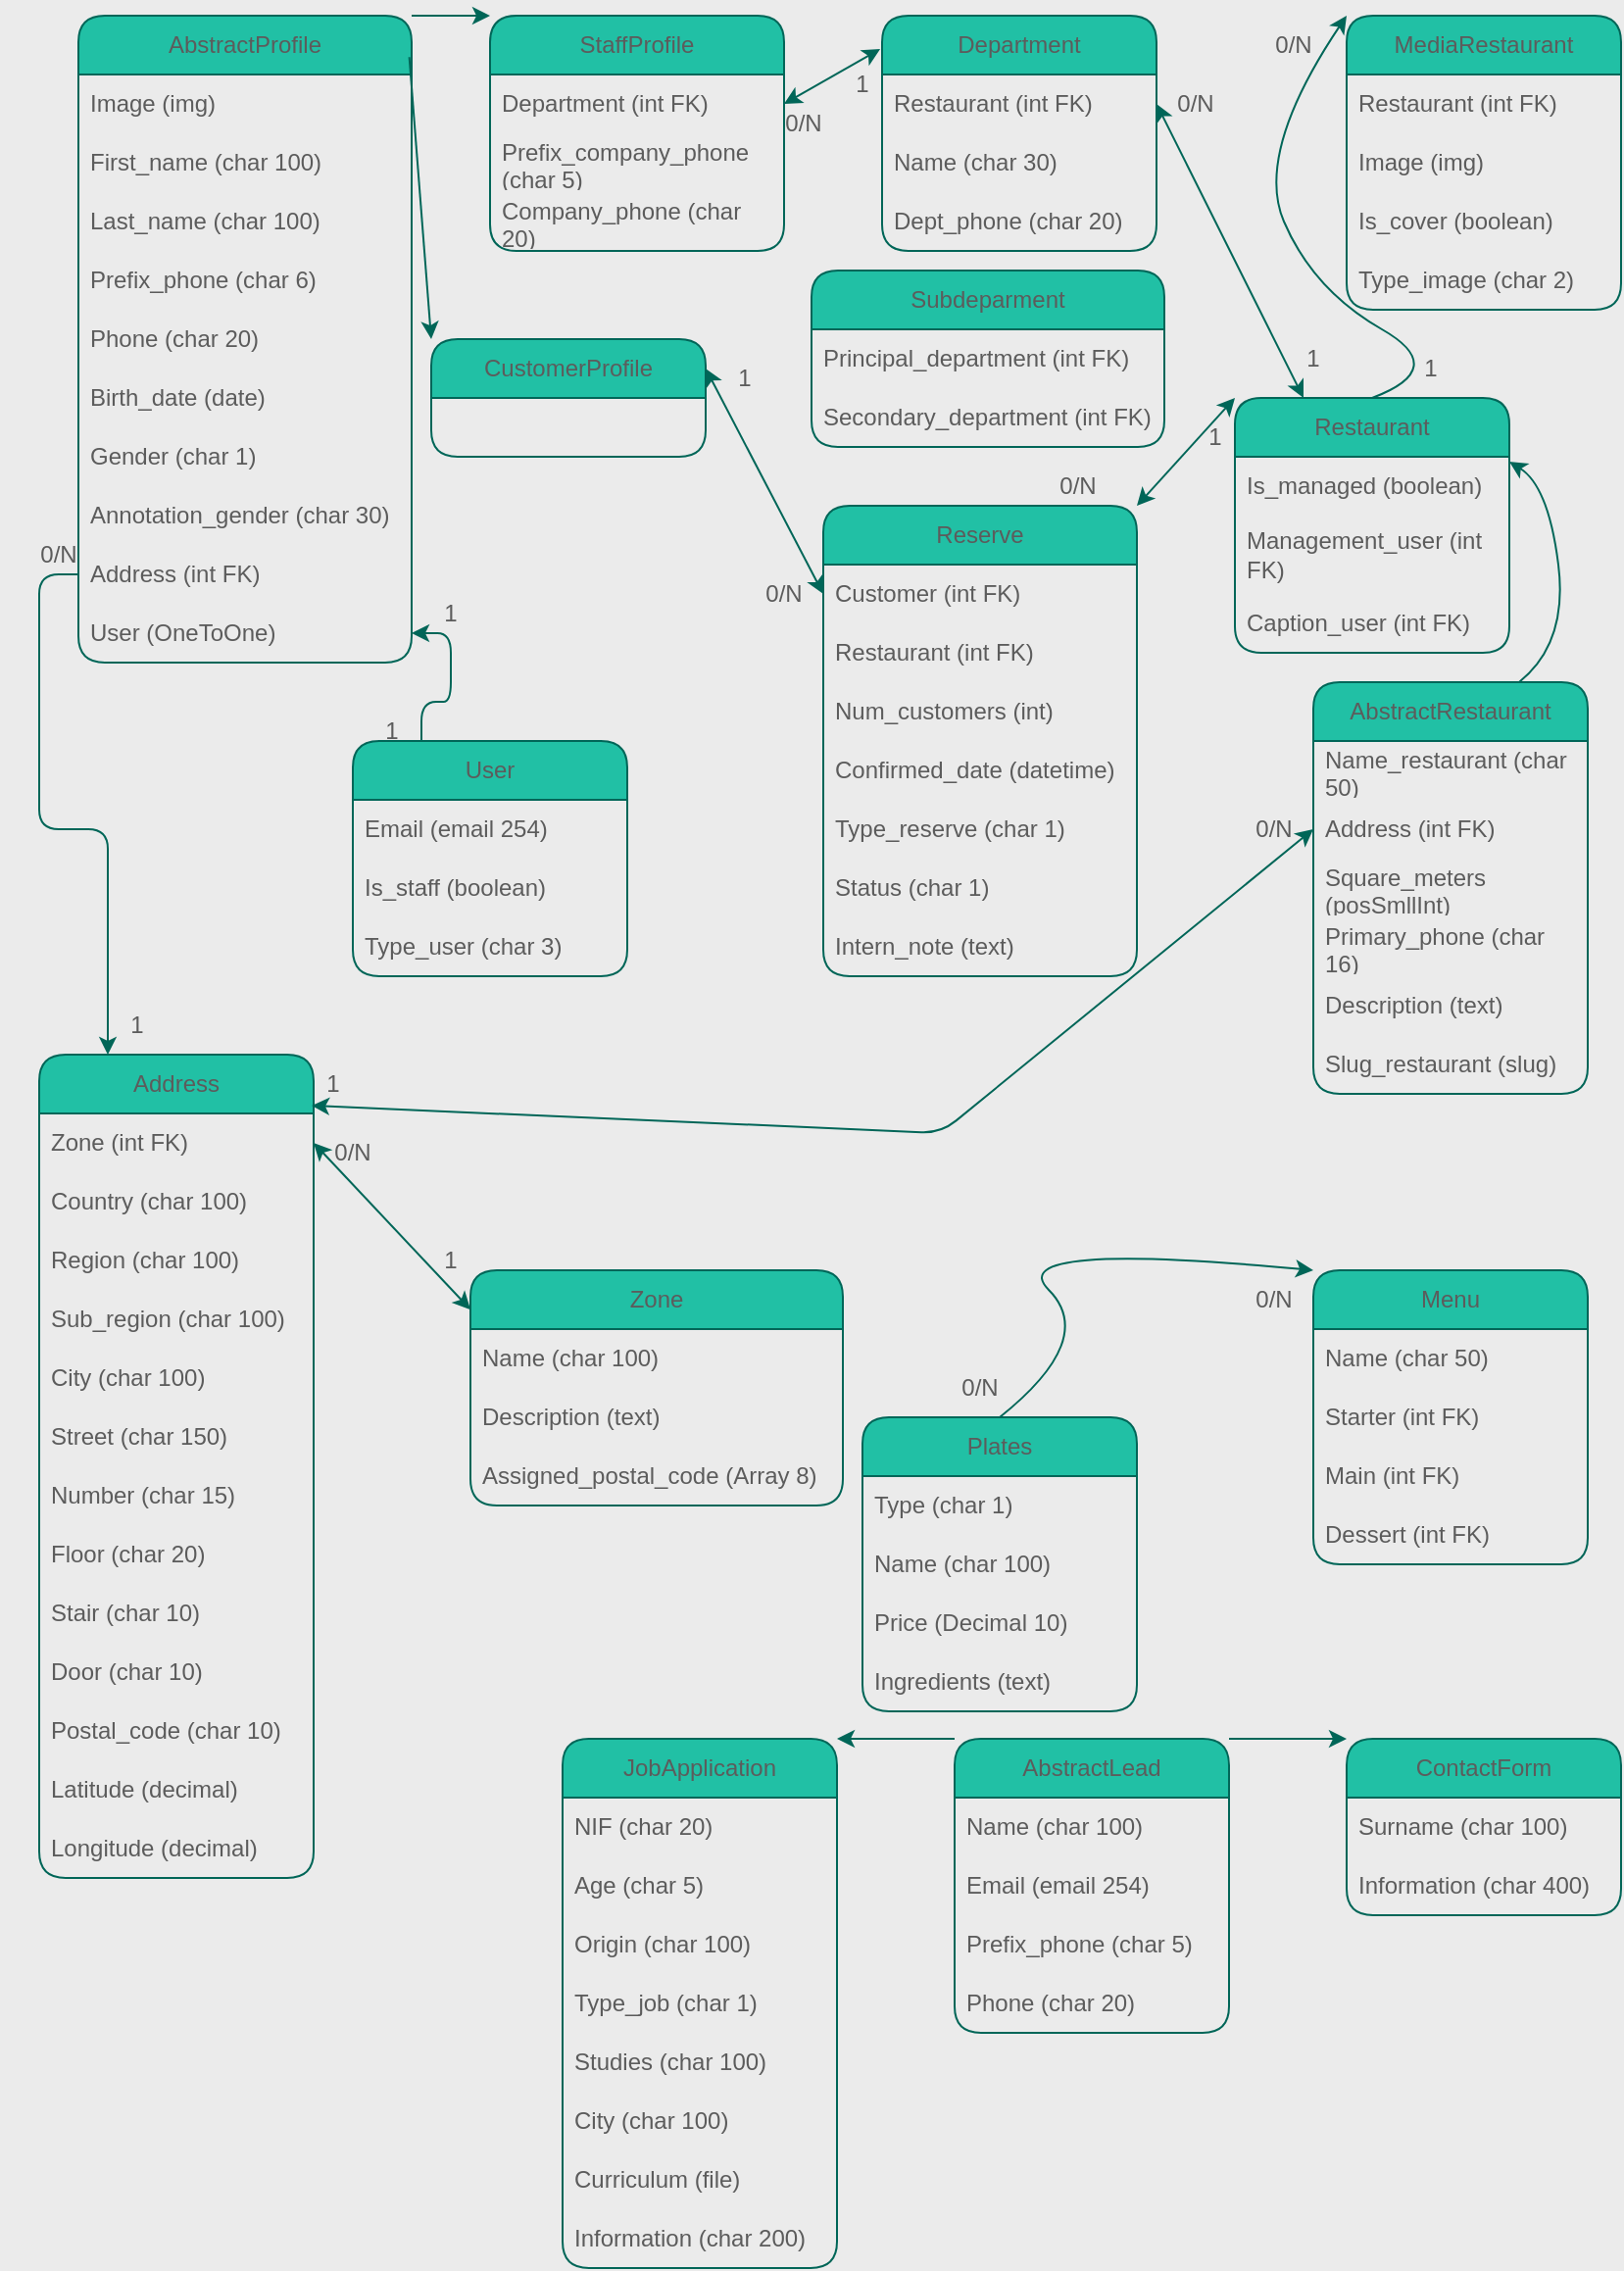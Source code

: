 <mxfile version="21.1.1" type="device">
  <diagram id="C5RBs43oDa-KdzZeNtuy" name="Page-1">
    <mxGraphModel dx="1434" dy="792" grid="1" gridSize="10" guides="1" tooltips="1" connect="1" arrows="1" fold="1" page="1" pageScale="1" pageWidth="827" pageHeight="1169" background="#ebebeb" math="0" shadow="0">
      <root>
        <mxCell id="WIyWlLk6GJQsqaUBKTNV-0" />
        <mxCell id="WIyWlLk6GJQsqaUBKTNV-1" parent="WIyWlLk6GJQsqaUBKTNV-0" />
        <mxCell id="yz6hyvaZa-Xoh-KUm_AY-7" value="AbstractProfile" style="swimlane;fontStyle=0;childLayout=stackLayout;horizontal=1;startSize=30;horizontalStack=0;resizeParent=1;resizeParentMax=0;resizeLast=0;collapsible=1;marginBottom=0;whiteSpace=wrap;html=1;fillColor=#21C0A5;strokeColor=#006658;labelBackgroundColor=none;fontColor=#5C5C5C;rounded=1;" parent="WIyWlLk6GJQsqaUBKTNV-1" vertex="1">
          <mxGeometry x="40" y="20" width="170" height="330" as="geometry" />
        </mxCell>
        <mxCell id="yz6hyvaZa-Xoh-KUm_AY-9" value="Image (img)" style="text;strokeColor=none;fillColor=none;align=left;verticalAlign=middle;spacingLeft=4;spacingRight=4;overflow=hidden;points=[[0,0.5],[1,0.5]];portConstraint=eastwest;rotatable=0;whiteSpace=wrap;html=1;labelBackgroundColor=none;fontColor=#5C5C5C;rounded=1;" parent="yz6hyvaZa-Xoh-KUm_AY-7" vertex="1">
          <mxGeometry y="30" width="170" height="30" as="geometry" />
        </mxCell>
        <mxCell id="yz6hyvaZa-Xoh-KUm_AY-10" value="First_name (char 100)" style="text;strokeColor=none;fillColor=none;align=left;verticalAlign=middle;spacingLeft=4;spacingRight=4;overflow=hidden;points=[[0,0.5],[1,0.5]];portConstraint=eastwest;rotatable=0;whiteSpace=wrap;html=1;labelBackgroundColor=none;fontColor=#5C5C5C;rounded=1;" parent="yz6hyvaZa-Xoh-KUm_AY-7" vertex="1">
          <mxGeometry y="60" width="170" height="30" as="geometry" />
        </mxCell>
        <mxCell id="yz6hyvaZa-Xoh-KUm_AY-11" value="Last_name (char 100)" style="text;strokeColor=none;fillColor=none;align=left;verticalAlign=middle;spacingLeft=4;spacingRight=4;overflow=hidden;points=[[0,0.5],[1,0.5]];portConstraint=eastwest;rotatable=0;whiteSpace=wrap;html=1;labelBackgroundColor=none;fontColor=#5C5C5C;rounded=1;" parent="yz6hyvaZa-Xoh-KUm_AY-7" vertex="1">
          <mxGeometry y="90" width="170" height="30" as="geometry" />
        </mxCell>
        <mxCell id="yz6hyvaZa-Xoh-KUm_AY-16" value="Prefix_phone (char 6)" style="text;strokeColor=none;fillColor=none;align=left;verticalAlign=middle;spacingLeft=4;spacingRight=4;overflow=hidden;points=[[0,0.5],[1,0.5]];portConstraint=eastwest;rotatable=0;whiteSpace=wrap;html=1;labelBackgroundColor=none;fontColor=#5C5C5C;rounded=1;" parent="yz6hyvaZa-Xoh-KUm_AY-7" vertex="1">
          <mxGeometry y="120" width="170" height="30" as="geometry" />
        </mxCell>
        <mxCell id="yz6hyvaZa-Xoh-KUm_AY-14" value="Phone (char 20)" style="text;strokeColor=none;fillColor=none;align=left;verticalAlign=middle;spacingLeft=4;spacingRight=4;overflow=hidden;points=[[0,0.5],[1,0.5]];portConstraint=eastwest;rotatable=0;whiteSpace=wrap;html=1;labelBackgroundColor=none;fontColor=#5C5C5C;rounded=1;" parent="yz6hyvaZa-Xoh-KUm_AY-7" vertex="1">
          <mxGeometry y="150" width="170" height="30" as="geometry" />
        </mxCell>
        <mxCell id="yz6hyvaZa-Xoh-KUm_AY-13" value="Birth_date (date)" style="text;strokeColor=none;fillColor=none;align=left;verticalAlign=middle;spacingLeft=4;spacingRight=4;overflow=hidden;points=[[0,0.5],[1,0.5]];portConstraint=eastwest;rotatable=0;whiteSpace=wrap;html=1;labelBackgroundColor=none;fontColor=#5C5C5C;rounded=1;" parent="yz6hyvaZa-Xoh-KUm_AY-7" vertex="1">
          <mxGeometry y="180" width="170" height="30" as="geometry" />
        </mxCell>
        <mxCell id="yz6hyvaZa-Xoh-KUm_AY-12" value="Gender (char 1)" style="text;strokeColor=none;fillColor=none;align=left;verticalAlign=middle;spacingLeft=4;spacingRight=4;overflow=hidden;points=[[0,0.5],[1,0.5]];portConstraint=eastwest;rotatable=0;whiteSpace=wrap;html=1;labelBackgroundColor=none;fontColor=#5C5C5C;rounded=1;" parent="yz6hyvaZa-Xoh-KUm_AY-7" vertex="1">
          <mxGeometry y="210" width="170" height="30" as="geometry" />
        </mxCell>
        <mxCell id="yz6hyvaZa-Xoh-KUm_AY-17" value="Annotation_gender (char 30)" style="text;strokeColor=none;fillColor=none;align=left;verticalAlign=middle;spacingLeft=4;spacingRight=4;overflow=hidden;points=[[0,0.5],[1,0.5]];portConstraint=eastwest;rotatable=0;whiteSpace=wrap;html=1;labelBackgroundColor=none;fontColor=#5C5C5C;rounded=1;" parent="yz6hyvaZa-Xoh-KUm_AY-7" vertex="1">
          <mxGeometry y="240" width="170" height="30" as="geometry" />
        </mxCell>
        <mxCell id="yz6hyvaZa-Xoh-KUm_AY-15" value="Address (int FK)" style="text;strokeColor=none;fillColor=none;align=left;verticalAlign=middle;spacingLeft=4;spacingRight=4;overflow=hidden;points=[[0,0.5],[1,0.5]];portConstraint=eastwest;rotatable=0;whiteSpace=wrap;html=1;labelBackgroundColor=none;fontColor=#5C5C5C;rounded=1;" parent="yz6hyvaZa-Xoh-KUm_AY-7" vertex="1">
          <mxGeometry y="270" width="170" height="30" as="geometry" />
        </mxCell>
        <mxCell id="nmYzF3sqAzr96OTuuxgY-0" value="User (OneToOne)" style="text;strokeColor=none;fillColor=none;align=left;verticalAlign=middle;spacingLeft=4;spacingRight=4;overflow=hidden;points=[[0,0.5],[1,0.5]];portConstraint=eastwest;rotatable=0;whiteSpace=wrap;html=1;fontColor=#5C5C5C;labelBackgroundColor=none;" parent="yz6hyvaZa-Xoh-KUm_AY-7" vertex="1">
          <mxGeometry y="300" width="170" height="30" as="geometry" />
        </mxCell>
        <mxCell id="yz6hyvaZa-Xoh-KUm_AY-19" value="StaffProfile" style="swimlane;fontStyle=0;childLayout=stackLayout;horizontal=1;startSize=30;horizontalStack=0;resizeParent=1;resizeParentMax=0;resizeLast=0;collapsible=1;marginBottom=0;whiteSpace=wrap;html=1;fillColor=#21C0A5;strokeColor=#006658;labelBackgroundColor=none;fontColor=#5C5C5C;rounded=1;" parent="WIyWlLk6GJQsqaUBKTNV-1" vertex="1">
          <mxGeometry x="250" y="20" width="150" height="120" as="geometry" />
        </mxCell>
        <mxCell id="yz6hyvaZa-Xoh-KUm_AY-20" value="Department (int FK)" style="text;strokeColor=none;fillColor=none;align=left;verticalAlign=middle;spacingLeft=4;spacingRight=4;overflow=hidden;points=[[0,0.5],[1,0.5]];portConstraint=eastwest;rotatable=0;whiteSpace=wrap;html=1;labelBackgroundColor=none;fontColor=#5C5C5C;rounded=1;" parent="yz6hyvaZa-Xoh-KUm_AY-19" vertex="1">
          <mxGeometry y="30" width="150" height="30" as="geometry" />
        </mxCell>
        <mxCell id="yz6hyvaZa-Xoh-KUm_AY-21" value="Prefix_company_phone (char 5)" style="text;strokeColor=none;fillColor=none;align=left;verticalAlign=middle;spacingLeft=4;spacingRight=4;overflow=hidden;points=[[0,0.5],[1,0.5]];portConstraint=eastwest;rotatable=0;whiteSpace=wrap;html=1;labelBackgroundColor=none;fontColor=#5C5C5C;rounded=1;" parent="yz6hyvaZa-Xoh-KUm_AY-19" vertex="1">
          <mxGeometry y="60" width="150" height="30" as="geometry" />
        </mxCell>
        <mxCell id="yz6hyvaZa-Xoh-KUm_AY-22" value="Company_phone (char 20)" style="text;strokeColor=none;fillColor=none;align=left;verticalAlign=middle;spacingLeft=4;spacingRight=4;overflow=hidden;points=[[0,0.5],[1,0.5]];portConstraint=eastwest;rotatable=0;whiteSpace=wrap;html=1;labelBackgroundColor=none;fontColor=#5C5C5C;rounded=1;" parent="yz6hyvaZa-Xoh-KUm_AY-19" vertex="1">
          <mxGeometry y="90" width="150" height="30" as="geometry" />
        </mxCell>
        <mxCell id="yz6hyvaZa-Xoh-KUm_AY-24" value="Department" style="swimlane;fontStyle=0;childLayout=stackLayout;horizontal=1;startSize=30;horizontalStack=0;resizeParent=1;resizeParentMax=0;resizeLast=0;collapsible=1;marginBottom=0;whiteSpace=wrap;html=1;fillColor=#21C0A5;strokeColor=#006658;labelBackgroundColor=none;fontColor=#5C5C5C;rounded=1;" parent="WIyWlLk6GJQsqaUBKTNV-1" vertex="1">
          <mxGeometry x="450" y="20" width="140" height="120" as="geometry" />
        </mxCell>
        <mxCell id="yz6hyvaZa-Xoh-KUm_AY-25" value="Restaurant&amp;nbsp;(int FK)" style="text;strokeColor=none;fillColor=none;align=left;verticalAlign=middle;spacingLeft=4;spacingRight=4;overflow=hidden;points=[[0,0.5],[1,0.5]];portConstraint=eastwest;rotatable=0;whiteSpace=wrap;html=1;labelBackgroundColor=none;fontColor=#5C5C5C;rounded=1;" parent="yz6hyvaZa-Xoh-KUm_AY-24" vertex="1">
          <mxGeometry y="30" width="140" height="30" as="geometry" />
        </mxCell>
        <mxCell id="yz6hyvaZa-Xoh-KUm_AY-26" value="Name&amp;nbsp;(char 30)" style="text;strokeColor=none;fillColor=none;align=left;verticalAlign=middle;spacingLeft=4;spacingRight=4;overflow=hidden;points=[[0,0.5],[1,0.5]];portConstraint=eastwest;rotatable=0;whiteSpace=wrap;html=1;labelBackgroundColor=none;fontColor=#5C5C5C;rounded=1;" parent="yz6hyvaZa-Xoh-KUm_AY-24" vertex="1">
          <mxGeometry y="60" width="140" height="30" as="geometry" />
        </mxCell>
        <mxCell id="yz6hyvaZa-Xoh-KUm_AY-27" value="Dept_phone&amp;nbsp;(char 20)" style="text;strokeColor=none;fillColor=none;align=left;verticalAlign=middle;spacingLeft=4;spacingRight=4;overflow=hidden;points=[[0,0.5],[1,0.5]];portConstraint=eastwest;rotatable=0;whiteSpace=wrap;html=1;labelBackgroundColor=none;fontColor=#5C5C5C;rounded=1;" parent="yz6hyvaZa-Xoh-KUm_AY-24" vertex="1">
          <mxGeometry y="90" width="140" height="30" as="geometry" />
        </mxCell>
        <mxCell id="yz6hyvaZa-Xoh-KUm_AY-29" value="Zone" style="swimlane;fontStyle=0;childLayout=stackLayout;horizontal=1;startSize=30;horizontalStack=0;resizeParent=1;resizeParentMax=0;resizeLast=0;collapsible=1;marginBottom=0;whiteSpace=wrap;html=1;fillColor=#21C0A5;strokeColor=#006658;labelBackgroundColor=none;fontColor=#5C5C5C;rounded=1;" parent="WIyWlLk6GJQsqaUBKTNV-1" vertex="1">
          <mxGeometry x="240" y="660" width="190" height="120" as="geometry" />
        </mxCell>
        <mxCell id="yz6hyvaZa-Xoh-KUm_AY-30" value="Name (char 100)" style="text;strokeColor=none;fillColor=none;align=left;verticalAlign=middle;spacingLeft=4;spacingRight=4;overflow=hidden;points=[[0,0.5],[1,0.5]];portConstraint=eastwest;rotatable=0;whiteSpace=wrap;html=1;labelBackgroundColor=none;fontColor=#5C5C5C;rounded=1;" parent="yz6hyvaZa-Xoh-KUm_AY-29" vertex="1">
          <mxGeometry y="30" width="190" height="30" as="geometry" />
        </mxCell>
        <mxCell id="yz6hyvaZa-Xoh-KUm_AY-31" value="Description (text)" style="text;strokeColor=none;fillColor=none;align=left;verticalAlign=middle;spacingLeft=4;spacingRight=4;overflow=hidden;points=[[0,0.5],[1,0.5]];portConstraint=eastwest;rotatable=0;whiteSpace=wrap;html=1;labelBackgroundColor=none;fontColor=#5C5C5C;rounded=1;" parent="yz6hyvaZa-Xoh-KUm_AY-29" vertex="1">
          <mxGeometry y="60" width="190" height="30" as="geometry" />
        </mxCell>
        <mxCell id="yz6hyvaZa-Xoh-KUm_AY-32" value="Assigned_postal_code (Array 8)" style="text;strokeColor=none;fillColor=none;align=left;verticalAlign=middle;spacingLeft=4;spacingRight=4;overflow=hidden;points=[[0,0.5],[1,0.5]];portConstraint=eastwest;rotatable=0;whiteSpace=wrap;html=1;labelBackgroundColor=none;fontColor=#5C5C5C;rounded=1;" parent="yz6hyvaZa-Xoh-KUm_AY-29" vertex="1">
          <mxGeometry y="90" width="190" height="30" as="geometry" />
        </mxCell>
        <mxCell id="yz6hyvaZa-Xoh-KUm_AY-33" value="Address" style="swimlane;fontStyle=0;childLayout=stackLayout;horizontal=1;startSize=30;horizontalStack=0;resizeParent=1;resizeParentMax=0;resizeLast=0;collapsible=1;marginBottom=0;whiteSpace=wrap;html=1;fillColor=#21C0A5;strokeColor=#006658;labelBackgroundColor=none;fontColor=#5C5C5C;rounded=1;" parent="WIyWlLk6GJQsqaUBKTNV-1" vertex="1">
          <mxGeometry x="20" y="550" width="140" height="420" as="geometry" />
        </mxCell>
        <mxCell id="yz6hyvaZa-Xoh-KUm_AY-46" value="Zone&amp;nbsp;(int FK)" style="text;strokeColor=none;fillColor=none;align=left;verticalAlign=middle;spacingLeft=4;spacingRight=4;overflow=hidden;points=[[0,0.5],[1,0.5]];portConstraint=eastwest;rotatable=0;whiteSpace=wrap;html=1;labelBackgroundColor=none;fontColor=#5C5C5C;rounded=1;" parent="yz6hyvaZa-Xoh-KUm_AY-33" vertex="1">
          <mxGeometry y="30" width="140" height="30" as="geometry" />
        </mxCell>
        <mxCell id="yz6hyvaZa-Xoh-KUm_AY-34" value="Country (char 100)" style="text;strokeColor=none;fillColor=none;align=left;verticalAlign=middle;spacingLeft=4;spacingRight=4;overflow=hidden;points=[[0,0.5],[1,0.5]];portConstraint=eastwest;rotatable=0;whiteSpace=wrap;html=1;labelBackgroundColor=none;fontColor=#5C5C5C;rounded=1;" parent="yz6hyvaZa-Xoh-KUm_AY-33" vertex="1">
          <mxGeometry y="60" width="140" height="30" as="geometry" />
        </mxCell>
        <mxCell id="yz6hyvaZa-Xoh-KUm_AY-35" value="Region&amp;nbsp;(char 100)" style="text;strokeColor=none;fillColor=none;align=left;verticalAlign=middle;spacingLeft=4;spacingRight=4;overflow=hidden;points=[[0,0.5],[1,0.5]];portConstraint=eastwest;rotatable=0;whiteSpace=wrap;html=1;labelBackgroundColor=none;fontColor=#5C5C5C;rounded=1;" parent="yz6hyvaZa-Xoh-KUm_AY-33" vertex="1">
          <mxGeometry y="90" width="140" height="30" as="geometry" />
        </mxCell>
        <mxCell id="yz6hyvaZa-Xoh-KUm_AY-36" value="Sub_region&amp;nbsp;(char 100)" style="text;strokeColor=none;fillColor=none;align=left;verticalAlign=middle;spacingLeft=4;spacingRight=4;overflow=hidden;points=[[0,0.5],[1,0.5]];portConstraint=eastwest;rotatable=0;whiteSpace=wrap;html=1;labelBackgroundColor=none;fontColor=#5C5C5C;rounded=1;" parent="yz6hyvaZa-Xoh-KUm_AY-33" vertex="1">
          <mxGeometry y="120" width="140" height="30" as="geometry" />
        </mxCell>
        <mxCell id="yz6hyvaZa-Xoh-KUm_AY-42" value="City&amp;nbsp;(char 100)" style="text;strokeColor=none;fillColor=none;align=left;verticalAlign=middle;spacingLeft=4;spacingRight=4;overflow=hidden;points=[[0,0.5],[1,0.5]];portConstraint=eastwest;rotatable=0;whiteSpace=wrap;html=1;labelBackgroundColor=none;fontColor=#5C5C5C;rounded=1;" parent="yz6hyvaZa-Xoh-KUm_AY-33" vertex="1">
          <mxGeometry y="150" width="140" height="30" as="geometry" />
        </mxCell>
        <mxCell id="yz6hyvaZa-Xoh-KUm_AY-41" value="Street&amp;nbsp;(char 150)" style="text;strokeColor=none;fillColor=none;align=left;verticalAlign=middle;spacingLeft=4;spacingRight=4;overflow=hidden;points=[[0,0.5],[1,0.5]];portConstraint=eastwest;rotatable=0;whiteSpace=wrap;html=1;labelBackgroundColor=none;fontColor=#5C5C5C;rounded=1;" parent="yz6hyvaZa-Xoh-KUm_AY-33" vertex="1">
          <mxGeometry y="180" width="140" height="30" as="geometry" />
        </mxCell>
        <mxCell id="yz6hyvaZa-Xoh-KUm_AY-40" value="Number&amp;nbsp;(char 15)" style="text;strokeColor=none;fillColor=none;align=left;verticalAlign=middle;spacingLeft=4;spacingRight=4;overflow=hidden;points=[[0,0.5],[1,0.5]];portConstraint=eastwest;rotatable=0;whiteSpace=wrap;html=1;labelBackgroundColor=none;fontColor=#5C5C5C;rounded=1;" parent="yz6hyvaZa-Xoh-KUm_AY-33" vertex="1">
          <mxGeometry y="210" width="140" height="30" as="geometry" />
        </mxCell>
        <mxCell id="yz6hyvaZa-Xoh-KUm_AY-38" value="Floor&amp;nbsp;(char 20)" style="text;strokeColor=none;fillColor=none;align=left;verticalAlign=middle;spacingLeft=4;spacingRight=4;overflow=hidden;points=[[0,0.5],[1,0.5]];portConstraint=eastwest;rotatable=0;whiteSpace=wrap;html=1;labelBackgroundColor=none;fontColor=#5C5C5C;rounded=1;" parent="yz6hyvaZa-Xoh-KUm_AY-33" vertex="1">
          <mxGeometry y="240" width="140" height="30" as="geometry" />
        </mxCell>
        <mxCell id="yz6hyvaZa-Xoh-KUm_AY-39" value="Stair&amp;nbsp;(char 10)" style="text;strokeColor=none;fillColor=none;align=left;verticalAlign=middle;spacingLeft=4;spacingRight=4;overflow=hidden;points=[[0,0.5],[1,0.5]];portConstraint=eastwest;rotatable=0;whiteSpace=wrap;html=1;labelBackgroundColor=none;fontColor=#5C5C5C;rounded=1;" parent="yz6hyvaZa-Xoh-KUm_AY-33" vertex="1">
          <mxGeometry y="270" width="140" height="30" as="geometry" />
        </mxCell>
        <mxCell id="yz6hyvaZa-Xoh-KUm_AY-37" value="Door&amp;nbsp;(char 10)" style="text;strokeColor=none;fillColor=none;align=left;verticalAlign=middle;spacingLeft=4;spacingRight=4;overflow=hidden;points=[[0,0.5],[1,0.5]];portConstraint=eastwest;rotatable=0;whiteSpace=wrap;html=1;labelBackgroundColor=none;fontColor=#5C5C5C;rounded=1;" parent="yz6hyvaZa-Xoh-KUm_AY-33" vertex="1">
          <mxGeometry y="300" width="140" height="30" as="geometry" />
        </mxCell>
        <mxCell id="yz6hyvaZa-Xoh-KUm_AY-44" value="Postal_code&amp;nbsp;(char 10)" style="text;strokeColor=none;fillColor=none;align=left;verticalAlign=middle;spacingLeft=4;spacingRight=4;overflow=hidden;points=[[0,0.5],[1,0.5]];portConstraint=eastwest;rotatable=0;whiteSpace=wrap;html=1;labelBackgroundColor=none;fontColor=#5C5C5C;rounded=1;" parent="yz6hyvaZa-Xoh-KUm_AY-33" vertex="1">
          <mxGeometry y="330" width="140" height="30" as="geometry" />
        </mxCell>
        <mxCell id="yz6hyvaZa-Xoh-KUm_AY-45" value="Latitude (decimal)" style="text;strokeColor=none;fillColor=none;align=left;verticalAlign=middle;spacingLeft=4;spacingRight=4;overflow=hidden;points=[[0,0.5],[1,0.5]];portConstraint=eastwest;rotatable=0;whiteSpace=wrap;html=1;labelBackgroundColor=none;fontColor=#5C5C5C;rounded=1;" parent="yz6hyvaZa-Xoh-KUm_AY-33" vertex="1">
          <mxGeometry y="360" width="140" height="30" as="geometry" />
        </mxCell>
        <mxCell id="yz6hyvaZa-Xoh-KUm_AY-43" value="Longitude (decimal)" style="text;strokeColor=none;fillColor=none;align=left;verticalAlign=middle;spacingLeft=4;spacingRight=4;overflow=hidden;points=[[0,0.5],[1,0.5]];portConstraint=eastwest;rotatable=0;whiteSpace=wrap;html=1;labelBackgroundColor=none;fontColor=#5C5C5C;rounded=1;" parent="yz6hyvaZa-Xoh-KUm_AY-33" vertex="1">
          <mxGeometry y="390" width="140" height="30" as="geometry" />
        </mxCell>
        <mxCell id="b-BLGaZ5m4EuWuazaUTC-0" value="AbstractRestaurant" style="swimlane;fontStyle=0;childLayout=stackLayout;horizontal=1;startSize=30;horizontalStack=0;resizeParent=1;resizeParentMax=0;resizeLast=0;collapsible=1;marginBottom=0;whiteSpace=wrap;html=1;fillColor=#21C0A5;strokeColor=#006658;labelBackgroundColor=none;fontColor=#5C5C5C;rounded=1;" parent="WIyWlLk6GJQsqaUBKTNV-1" vertex="1">
          <mxGeometry x="670" y="360" width="140" height="210" as="geometry" />
        </mxCell>
        <mxCell id="b-BLGaZ5m4EuWuazaUTC-2" value="Name_restaurant (char 50)" style="text;strokeColor=none;fillColor=none;align=left;verticalAlign=middle;spacingLeft=4;spacingRight=4;overflow=hidden;points=[[0,0.5],[1,0.5]];portConstraint=eastwest;rotatable=0;whiteSpace=wrap;html=1;labelBackgroundColor=none;fontColor=#5C5C5C;rounded=1;" parent="b-BLGaZ5m4EuWuazaUTC-0" vertex="1">
          <mxGeometry y="30" width="140" height="30" as="geometry" />
        </mxCell>
        <mxCell id="b-BLGaZ5m4EuWuazaUTC-3" value="Address&amp;nbsp;(int FK)" style="text;strokeColor=none;fillColor=none;align=left;verticalAlign=middle;spacingLeft=4;spacingRight=4;overflow=hidden;points=[[0,0.5],[1,0.5]];portConstraint=eastwest;rotatable=0;whiteSpace=wrap;html=1;labelBackgroundColor=none;fontColor=#5C5C5C;rounded=1;" parent="b-BLGaZ5m4EuWuazaUTC-0" vertex="1">
          <mxGeometry y="60" width="140" height="30" as="geometry" />
        </mxCell>
        <mxCell id="b-BLGaZ5m4EuWuazaUTC-8" value="Square_meters (posSmllInt)" style="text;strokeColor=none;fillColor=none;align=left;verticalAlign=middle;spacingLeft=4;spacingRight=4;overflow=hidden;points=[[0,0.5],[1,0.5]];portConstraint=eastwest;rotatable=0;whiteSpace=wrap;html=1;labelBackgroundColor=none;fontColor=#5C5C5C;rounded=1;" parent="b-BLGaZ5m4EuWuazaUTC-0" vertex="1">
          <mxGeometry y="90" width="140" height="30" as="geometry" />
        </mxCell>
        <mxCell id="B3uRcOXw8F9v2bPMFwWN-8" value="Primary_phone (char 16)" style="text;strokeColor=none;fillColor=none;align=left;verticalAlign=middle;spacingLeft=4;spacingRight=4;overflow=hidden;points=[[0,0.5],[1,0.5]];portConstraint=eastwest;rotatable=0;whiteSpace=wrap;html=1;fontColor=#5C5C5C;" vertex="1" parent="b-BLGaZ5m4EuWuazaUTC-0">
          <mxGeometry y="120" width="140" height="30" as="geometry" />
        </mxCell>
        <mxCell id="b-BLGaZ5m4EuWuazaUTC-9" value="Description (text)" style="text;strokeColor=none;fillColor=none;align=left;verticalAlign=middle;spacingLeft=4;spacingRight=4;overflow=hidden;points=[[0,0.5],[1,0.5]];portConstraint=eastwest;rotatable=0;whiteSpace=wrap;html=1;labelBackgroundColor=none;fontColor=#5C5C5C;rounded=1;" parent="b-BLGaZ5m4EuWuazaUTC-0" vertex="1">
          <mxGeometry y="150" width="140" height="30" as="geometry" />
        </mxCell>
        <mxCell id="b-BLGaZ5m4EuWuazaUTC-10" value="Slug_restaurant (slug)" style="text;strokeColor=none;fillColor=none;align=left;verticalAlign=middle;spacingLeft=4;spacingRight=4;overflow=hidden;points=[[0,0.5],[1,0.5]];portConstraint=eastwest;rotatable=0;whiteSpace=wrap;html=1;labelBackgroundColor=none;fontColor=#5C5C5C;rounded=1;" parent="b-BLGaZ5m4EuWuazaUTC-0" vertex="1">
          <mxGeometry y="180" width="140" height="30" as="geometry" />
        </mxCell>
        <mxCell id="b-BLGaZ5m4EuWuazaUTC-13" value="Restaurant" style="swimlane;fontStyle=0;childLayout=stackLayout;horizontal=1;startSize=30;horizontalStack=0;resizeParent=1;resizeParentMax=0;resizeLast=0;collapsible=1;marginBottom=0;whiteSpace=wrap;html=1;fillColor=#21C0A5;strokeColor=#006658;labelBackgroundColor=none;fontColor=#5C5C5C;rounded=1;" parent="WIyWlLk6GJQsqaUBKTNV-1" vertex="1">
          <mxGeometry x="630" y="215" width="140" height="130" as="geometry" />
        </mxCell>
        <mxCell id="b-BLGaZ5m4EuWuazaUTC-14" value="Is_managed (boolean)" style="text;strokeColor=none;fillColor=none;align=left;verticalAlign=middle;spacingLeft=4;spacingRight=4;overflow=hidden;points=[[0,0.5],[1,0.5]];portConstraint=eastwest;rotatable=0;whiteSpace=wrap;html=1;labelBackgroundColor=none;fontColor=#5C5C5C;rounded=1;" parent="b-BLGaZ5m4EuWuazaUTC-13" vertex="1">
          <mxGeometry y="30" width="140" height="30" as="geometry" />
        </mxCell>
        <mxCell id="b-BLGaZ5m4EuWuazaUTC-15" value="Management_user (int FK)" style="text;strokeColor=none;fillColor=none;align=left;verticalAlign=middle;spacingLeft=4;spacingRight=4;overflow=hidden;points=[[0,0.5],[1,0.5]];portConstraint=eastwest;rotatable=0;whiteSpace=wrap;html=1;labelBackgroundColor=none;fontColor=#5C5C5C;rounded=1;" parent="b-BLGaZ5m4EuWuazaUTC-13" vertex="1">
          <mxGeometry y="60" width="140" height="40" as="geometry" />
        </mxCell>
        <mxCell id="B3uRcOXw8F9v2bPMFwWN-9" value="Caption_user (int FK)" style="text;strokeColor=none;fillColor=none;align=left;verticalAlign=middle;spacingLeft=4;spacingRight=4;overflow=hidden;points=[[0,0.5],[1,0.5]];portConstraint=eastwest;rotatable=0;whiteSpace=wrap;html=1;fontColor=#5C5C5C;" vertex="1" parent="b-BLGaZ5m4EuWuazaUTC-13">
          <mxGeometry y="100" width="140" height="30" as="geometry" />
        </mxCell>
        <mxCell id="b-BLGaZ5m4EuWuazaUTC-19" value="MediaRestaurant" style="swimlane;fontStyle=0;childLayout=stackLayout;horizontal=1;startSize=30;horizontalStack=0;resizeParent=1;resizeParentMax=0;resizeLast=0;collapsible=1;marginBottom=0;whiteSpace=wrap;html=1;fillColor=#21C0A5;strokeColor=#006658;labelBackgroundColor=none;fontColor=#5C5C5C;rounded=1;" parent="WIyWlLk6GJQsqaUBKTNV-1" vertex="1">
          <mxGeometry x="687" y="20" width="140" height="150" as="geometry" />
        </mxCell>
        <mxCell id="b-BLGaZ5m4EuWuazaUTC-20" value="Restaurant&amp;nbsp;(int FK)" style="text;strokeColor=none;fillColor=none;align=left;verticalAlign=middle;spacingLeft=4;spacingRight=4;overflow=hidden;points=[[0,0.5],[1,0.5]];portConstraint=eastwest;rotatable=0;whiteSpace=wrap;html=1;labelBackgroundColor=none;fontColor=#5C5C5C;rounded=1;" parent="b-BLGaZ5m4EuWuazaUTC-19" vertex="1">
          <mxGeometry y="30" width="140" height="30" as="geometry" />
        </mxCell>
        <mxCell id="b-BLGaZ5m4EuWuazaUTC-21" value="Image (img)" style="text;strokeColor=none;fillColor=none;align=left;verticalAlign=middle;spacingLeft=4;spacingRight=4;overflow=hidden;points=[[0,0.5],[1,0.5]];portConstraint=eastwest;rotatable=0;whiteSpace=wrap;html=1;labelBackgroundColor=none;fontColor=#5C5C5C;rounded=1;" parent="b-BLGaZ5m4EuWuazaUTC-19" vertex="1">
          <mxGeometry y="60" width="140" height="30" as="geometry" />
        </mxCell>
        <mxCell id="b-BLGaZ5m4EuWuazaUTC-22" value="Is_cover (boolean)" style="text;strokeColor=none;fillColor=none;align=left;verticalAlign=middle;spacingLeft=4;spacingRight=4;overflow=hidden;points=[[0,0.5],[1,0.5]];portConstraint=eastwest;rotatable=0;whiteSpace=wrap;html=1;labelBackgroundColor=none;fontColor=#5C5C5C;rounded=1;" parent="b-BLGaZ5m4EuWuazaUTC-19" vertex="1">
          <mxGeometry y="90" width="140" height="30" as="geometry" />
        </mxCell>
        <mxCell id="B3uRcOXw8F9v2bPMFwWN-10" value="Type_image (char 2)" style="text;strokeColor=none;fillColor=none;align=left;verticalAlign=middle;spacingLeft=4;spacingRight=4;overflow=hidden;points=[[0,0.5],[1,0.5]];portConstraint=eastwest;rotatable=0;whiteSpace=wrap;html=1;fontColor=#5C5C5C;" vertex="1" parent="b-BLGaZ5m4EuWuazaUTC-19">
          <mxGeometry y="120" width="140" height="30" as="geometry" />
        </mxCell>
        <mxCell id="b-BLGaZ5m4EuWuazaUTC-24" value="Menu" style="swimlane;fontStyle=0;childLayout=stackLayout;horizontal=1;startSize=30;horizontalStack=0;resizeParent=1;resizeParentMax=0;resizeLast=0;collapsible=1;marginBottom=0;whiteSpace=wrap;html=1;fillColor=#21C0A5;strokeColor=#006658;labelBackgroundColor=none;fontColor=#5C5C5C;rounded=1;" parent="WIyWlLk6GJQsqaUBKTNV-1" vertex="1">
          <mxGeometry x="670" y="660" width="140" height="150" as="geometry" />
        </mxCell>
        <mxCell id="B3uRcOXw8F9v2bPMFwWN-4" value="Name (char 50)" style="text;strokeColor=none;fillColor=none;align=left;verticalAlign=middle;spacingLeft=4;spacingRight=4;overflow=hidden;points=[[0,0.5],[1,0.5]];portConstraint=eastwest;rotatable=0;whiteSpace=wrap;html=1;fontColor=#5C5C5C;" vertex="1" parent="b-BLGaZ5m4EuWuazaUTC-24">
          <mxGeometry y="30" width="140" height="30" as="geometry" />
        </mxCell>
        <mxCell id="b-BLGaZ5m4EuWuazaUTC-27" value="Starter (int FK)" style="text;strokeColor=none;fillColor=none;align=left;verticalAlign=middle;spacingLeft=4;spacingRight=4;overflow=hidden;points=[[0,0.5],[1,0.5]];portConstraint=eastwest;rotatable=0;whiteSpace=wrap;html=1;labelBackgroundColor=none;fontColor=#5C5C5C;rounded=1;" parent="b-BLGaZ5m4EuWuazaUTC-24" vertex="1">
          <mxGeometry y="60" width="140" height="30" as="geometry" />
        </mxCell>
        <mxCell id="b-BLGaZ5m4EuWuazaUTC-36" value="Main (int FK)" style="text;strokeColor=none;fillColor=none;align=left;verticalAlign=middle;spacingLeft=4;spacingRight=4;overflow=hidden;points=[[0,0.5],[1,0.5]];portConstraint=eastwest;rotatable=0;whiteSpace=wrap;html=1;labelBackgroundColor=none;fontColor=#5C5C5C;rounded=1;" parent="b-BLGaZ5m4EuWuazaUTC-24" vertex="1">
          <mxGeometry y="90" width="140" height="30" as="geometry" />
        </mxCell>
        <mxCell id="b-BLGaZ5m4EuWuazaUTC-37" value="Dessert (int FK)" style="text;strokeColor=none;fillColor=none;align=left;verticalAlign=middle;spacingLeft=4;spacingRight=4;overflow=hidden;points=[[0,0.5],[1,0.5]];portConstraint=eastwest;rotatable=0;whiteSpace=wrap;html=1;labelBackgroundColor=none;fontColor=#5C5C5C;rounded=1;" parent="b-BLGaZ5m4EuWuazaUTC-24" vertex="1">
          <mxGeometry y="120" width="140" height="30" as="geometry" />
        </mxCell>
        <mxCell id="b-BLGaZ5m4EuWuazaUTC-28" value="Reserve" style="swimlane;fontStyle=0;childLayout=stackLayout;horizontal=1;startSize=30;horizontalStack=0;resizeParent=1;resizeParentMax=0;resizeLast=0;collapsible=1;marginBottom=0;whiteSpace=wrap;html=1;fillColor=#21C0A5;strokeColor=#006658;labelBackgroundColor=none;fontColor=#5C5C5C;rounded=1;" parent="WIyWlLk6GJQsqaUBKTNV-1" vertex="1">
          <mxGeometry x="420" y="270" width="160" height="240" as="geometry" />
        </mxCell>
        <mxCell id="b-BLGaZ5m4EuWuazaUTC-29" value="Customer (int FK)" style="text;strokeColor=none;fillColor=none;align=left;verticalAlign=middle;spacingLeft=4;spacingRight=4;overflow=hidden;points=[[0,0.5],[1,0.5]];portConstraint=eastwest;rotatable=0;whiteSpace=wrap;html=1;labelBackgroundColor=none;fontColor=#5C5C5C;rounded=1;" parent="b-BLGaZ5m4EuWuazaUTC-28" vertex="1">
          <mxGeometry y="30" width="160" height="30" as="geometry" />
        </mxCell>
        <mxCell id="dNBtrrBop_Eb0bzp6sH0-12" value="Restaurant (int FK)" style="text;strokeColor=none;fillColor=none;align=left;verticalAlign=middle;spacingLeft=4;spacingRight=4;overflow=hidden;points=[[0,0.5],[1,0.5]];portConstraint=eastwest;rotatable=0;whiteSpace=wrap;html=1;labelBackgroundColor=none;fontColor=#5C5C5C;rounded=1;" parent="b-BLGaZ5m4EuWuazaUTC-28" vertex="1">
          <mxGeometry y="60" width="160" height="30" as="geometry" />
        </mxCell>
        <mxCell id="b-BLGaZ5m4EuWuazaUTC-30" value="Num_customers (int)" style="text;strokeColor=none;fillColor=none;align=left;verticalAlign=middle;spacingLeft=4;spacingRight=4;overflow=hidden;points=[[0,0.5],[1,0.5]];portConstraint=eastwest;rotatable=0;whiteSpace=wrap;html=1;labelBackgroundColor=none;fontColor=#5C5C5C;rounded=1;" parent="b-BLGaZ5m4EuWuazaUTC-28" vertex="1">
          <mxGeometry y="90" width="160" height="30" as="geometry" />
        </mxCell>
        <mxCell id="b-BLGaZ5m4EuWuazaUTC-31" value="Confirmed_date (datetime)" style="text;strokeColor=none;fillColor=none;align=left;verticalAlign=middle;spacingLeft=4;spacingRight=4;overflow=hidden;points=[[0,0.5],[1,0.5]];portConstraint=eastwest;rotatable=0;whiteSpace=wrap;html=1;labelBackgroundColor=none;fontColor=#5C5C5C;rounded=1;" parent="b-BLGaZ5m4EuWuazaUTC-28" vertex="1">
          <mxGeometry y="120" width="160" height="30" as="geometry" />
        </mxCell>
        <mxCell id="B3uRcOXw8F9v2bPMFwWN-6" value="Type_reserve (char 1)" style="text;strokeColor=none;fillColor=none;align=left;verticalAlign=middle;spacingLeft=4;spacingRight=4;overflow=hidden;points=[[0,0.5],[1,0.5]];portConstraint=eastwest;rotatable=0;whiteSpace=wrap;html=1;fontColor=#5C5C5C;" vertex="1" parent="b-BLGaZ5m4EuWuazaUTC-28">
          <mxGeometry y="150" width="160" height="30" as="geometry" />
        </mxCell>
        <mxCell id="b-BLGaZ5m4EuWuazaUTC-32" value="Status (char 1)" style="text;strokeColor=none;fillColor=none;align=left;verticalAlign=middle;spacingLeft=4;spacingRight=4;overflow=hidden;points=[[0,0.5],[1,0.5]];portConstraint=eastwest;rotatable=0;whiteSpace=wrap;html=1;labelBackgroundColor=none;fontColor=#5C5C5C;rounded=1;" parent="b-BLGaZ5m4EuWuazaUTC-28" vertex="1">
          <mxGeometry y="180" width="160" height="30" as="geometry" />
        </mxCell>
        <mxCell id="B3uRcOXw8F9v2bPMFwWN-7" value="Intern_note (text)" style="text;strokeColor=none;fillColor=none;align=left;verticalAlign=middle;spacingLeft=4;spacingRight=4;overflow=hidden;points=[[0,0.5],[1,0.5]];portConstraint=eastwest;rotatable=0;whiteSpace=wrap;html=1;fontColor=#5C5C5C;" vertex="1" parent="b-BLGaZ5m4EuWuazaUTC-28">
          <mxGeometry y="210" width="160" height="30" as="geometry" />
        </mxCell>
        <mxCell id="yz6hyvaZa-Xoh-KUm_AY-1" value="CustomerProfile" style="swimlane;fontStyle=0;childLayout=stackLayout;horizontal=1;startSize=30;horizontalStack=0;resizeParent=1;resizeParentMax=0;resizeLast=0;collapsible=1;marginBottom=0;whiteSpace=wrap;html=1;fillColor=#21C0A5;strokeColor=#006658;labelBackgroundColor=none;fontColor=#5C5C5C;rounded=1;" parent="WIyWlLk6GJQsqaUBKTNV-1" vertex="1">
          <mxGeometry x="220" y="185" width="140" height="60" as="geometry" />
        </mxCell>
        <mxCell id="b-BLGaZ5m4EuWuazaUTC-40" value="Plates" style="swimlane;fontStyle=0;childLayout=stackLayout;horizontal=1;startSize=30;horizontalStack=0;resizeParent=1;resizeParentMax=0;resizeLast=0;collapsible=1;marginBottom=0;whiteSpace=wrap;html=1;fillColor=#21C0A5;strokeColor=#006658;labelBackgroundColor=none;fontColor=#5C5C5C;rounded=1;" parent="WIyWlLk6GJQsqaUBKTNV-1" vertex="1">
          <mxGeometry x="440" y="735" width="140" height="150" as="geometry" />
        </mxCell>
        <mxCell id="b-BLGaZ5m4EuWuazaUTC-41" value="Type (char 1)" style="text;strokeColor=none;fillColor=none;align=left;verticalAlign=middle;spacingLeft=4;spacingRight=4;overflow=hidden;points=[[0,0.5],[1,0.5]];portConstraint=eastwest;rotatable=0;whiteSpace=wrap;html=1;labelBackgroundColor=none;fontColor=#5C5C5C;rounded=1;" parent="b-BLGaZ5m4EuWuazaUTC-40" vertex="1">
          <mxGeometry y="30" width="140" height="30" as="geometry" />
        </mxCell>
        <mxCell id="b-BLGaZ5m4EuWuazaUTC-42" value="Name (char 100)" style="text;strokeColor=none;fillColor=none;align=left;verticalAlign=middle;spacingLeft=4;spacingRight=4;overflow=hidden;points=[[0,0.5],[1,0.5]];portConstraint=eastwest;rotatable=0;whiteSpace=wrap;html=1;labelBackgroundColor=none;fontColor=#5C5C5C;rounded=1;" parent="b-BLGaZ5m4EuWuazaUTC-40" vertex="1">
          <mxGeometry y="60" width="140" height="30" as="geometry" />
        </mxCell>
        <mxCell id="B3uRcOXw8F9v2bPMFwWN-5" value="Price (Decimal 10)" style="text;strokeColor=none;fillColor=none;align=left;verticalAlign=middle;spacingLeft=4;spacingRight=4;overflow=hidden;points=[[0,0.5],[1,0.5]];portConstraint=eastwest;rotatable=0;whiteSpace=wrap;html=1;fontColor=#5C5C5C;" vertex="1" parent="b-BLGaZ5m4EuWuazaUTC-40">
          <mxGeometry y="90" width="140" height="30" as="geometry" />
        </mxCell>
        <mxCell id="b-BLGaZ5m4EuWuazaUTC-43" value="Ingredients (text)" style="text;strokeColor=none;fillColor=none;align=left;verticalAlign=middle;spacingLeft=4;spacingRight=4;overflow=hidden;points=[[0,0.5],[1,0.5]];portConstraint=eastwest;rotatable=0;whiteSpace=wrap;html=1;labelBackgroundColor=none;fontColor=#5C5C5C;rounded=1;" parent="b-BLGaZ5m4EuWuazaUTC-40" vertex="1">
          <mxGeometry y="120" width="140" height="30" as="geometry" />
        </mxCell>
        <mxCell id="dNBtrrBop_Eb0bzp6sH0-3" value="" style="endArrow=classic;html=1;rounded=1;entryX=0;entryY=0;entryDx=0;entryDy=0;exitX=1;exitY=0;exitDx=0;exitDy=0;labelBackgroundColor=none;strokeColor=#006658;fontColor=default;" parent="WIyWlLk6GJQsqaUBKTNV-1" source="yz6hyvaZa-Xoh-KUm_AY-7" target="yz6hyvaZa-Xoh-KUm_AY-19" edge="1">
          <mxGeometry width="50" height="50" relative="1" as="geometry">
            <mxPoint x="180" y="110" as="sourcePoint" />
            <mxPoint x="230" y="60" as="targetPoint" />
          </mxGeometry>
        </mxCell>
        <mxCell id="dNBtrrBop_Eb0bzp6sH0-4" value="" style="endArrow=classic;html=1;rounded=1;entryX=0;entryY=0;entryDx=0;entryDy=0;exitX=0.993;exitY=0.064;exitDx=0;exitDy=0;exitPerimeter=0;labelBackgroundColor=none;strokeColor=#006658;fontColor=default;" parent="WIyWlLk6GJQsqaUBKTNV-1" source="yz6hyvaZa-Xoh-KUm_AY-7" target="yz6hyvaZa-Xoh-KUm_AY-1" edge="1">
          <mxGeometry width="50" height="50" relative="1" as="geometry">
            <mxPoint x="180" y="110" as="sourcePoint" />
            <mxPoint x="230" y="60" as="targetPoint" />
          </mxGeometry>
        </mxCell>
        <mxCell id="dNBtrrBop_Eb0bzp6sH0-5" value="" style="endArrow=classic;startArrow=classic;html=1;rounded=1;entryX=0;entryY=0.167;entryDx=0;entryDy=0;entryPerimeter=0;exitX=1;exitY=0.5;exitDx=0;exitDy=0;labelBackgroundColor=none;strokeColor=#006658;fontColor=default;" parent="WIyWlLk6GJQsqaUBKTNV-1" source="yz6hyvaZa-Xoh-KUm_AY-46" target="yz6hyvaZa-Xoh-KUm_AY-29" edge="1">
          <mxGeometry width="50" height="50" relative="1" as="geometry">
            <mxPoint x="200" y="620" as="sourcePoint" />
            <mxPoint x="250" y="570" as="targetPoint" />
          </mxGeometry>
        </mxCell>
        <mxCell id="dNBtrrBop_Eb0bzp6sH0-7" value="" style="endArrow=classic;startArrow=classic;html=1;rounded=1;entryX=0;entryY=0.5;entryDx=0;entryDy=0;exitX=1;exitY=0.25;exitDx=0;exitDy=0;labelBackgroundColor=none;strokeColor=#006658;fontColor=default;" parent="WIyWlLk6GJQsqaUBKTNV-1" source="yz6hyvaZa-Xoh-KUm_AY-1" target="b-BLGaZ5m4EuWuazaUTC-29" edge="1">
          <mxGeometry width="50" height="50" relative="1" as="geometry">
            <mxPoint x="370" y="190" as="sourcePoint" />
            <mxPoint x="420" y="140" as="targetPoint" />
          </mxGeometry>
        </mxCell>
        <mxCell id="dNBtrrBop_Eb0bzp6sH0-8" value="" style="endArrow=classic;startArrow=classic;html=1;rounded=1;entryX=-0.007;entryY=0.142;entryDx=0;entryDy=0;entryPerimeter=0;exitX=1;exitY=0.5;exitDx=0;exitDy=0;labelBackgroundColor=none;strokeColor=#006658;fontColor=default;" parent="WIyWlLk6GJQsqaUBKTNV-1" source="yz6hyvaZa-Xoh-KUm_AY-20" target="yz6hyvaZa-Xoh-KUm_AY-24" edge="1">
          <mxGeometry width="50" height="50" relative="1" as="geometry">
            <mxPoint x="370" y="100" as="sourcePoint" />
            <mxPoint x="420" y="50" as="targetPoint" />
          </mxGeometry>
        </mxCell>
        <mxCell id="dNBtrrBop_Eb0bzp6sH0-9" value="" style="endArrow=classic;startArrow=classic;html=1;rounded=1;entryX=1;entryY=0.5;entryDx=0;entryDy=0;exitX=0.25;exitY=0;exitDx=0;exitDy=0;labelBackgroundColor=none;strokeColor=#006658;fontColor=default;" parent="WIyWlLk6GJQsqaUBKTNV-1" source="b-BLGaZ5m4EuWuazaUTC-13" target="yz6hyvaZa-Xoh-KUm_AY-25" edge="1">
          <mxGeometry width="50" height="50" relative="1" as="geometry">
            <mxPoint x="650" y="105" as="sourcePoint" />
            <mxPoint x="700" y="55" as="targetPoint" />
          </mxGeometry>
        </mxCell>
        <mxCell id="dNBtrrBop_Eb0bzp6sH0-10" value="" style="curved=1;endArrow=classic;html=1;rounded=1;entryX=1;entryY=0.25;entryDx=0;entryDy=0;exitX=0.75;exitY=0;exitDx=0;exitDy=0;labelBackgroundColor=none;strokeColor=#006658;fontColor=default;" parent="WIyWlLk6GJQsqaUBKTNV-1" source="b-BLGaZ5m4EuWuazaUTC-0" target="b-BLGaZ5m4EuWuazaUTC-13" edge="1">
          <mxGeometry width="50" height="50" relative="1" as="geometry">
            <mxPoint x="750" y="340" as="sourcePoint" />
            <mxPoint x="800" y="290" as="targetPoint" />
            <Array as="points">
              <mxPoint x="800" y="340" />
              <mxPoint x="790" y="260" />
            </Array>
          </mxGeometry>
        </mxCell>
        <mxCell id="dNBtrrBop_Eb0bzp6sH0-11" value="" style="endArrow=classic;startArrow=classic;html=1;rounded=1;exitX=0.993;exitY=-0.133;exitDx=0;exitDy=0;entryX=0;entryY=0.5;entryDx=0;entryDy=0;labelBackgroundColor=none;strokeColor=#006658;fontColor=default;exitPerimeter=0;" parent="WIyWlLk6GJQsqaUBKTNV-1" source="yz6hyvaZa-Xoh-KUm_AY-46" target="b-BLGaZ5m4EuWuazaUTC-3" edge="1">
          <mxGeometry width="50" height="50" relative="1" as="geometry">
            <mxPoint x="390" y="530" as="sourcePoint" />
            <mxPoint x="440" y="480" as="targetPoint" />
            <Array as="points">
              <mxPoint x="480" y="590" />
            </Array>
          </mxGeometry>
        </mxCell>
        <mxCell id="dNBtrrBop_Eb0bzp6sH0-13" value="" style="endArrow=classic;startArrow=classic;html=1;rounded=1;entryX=0;entryY=0;entryDx=0;entryDy=0;exitX=1;exitY=0;exitDx=0;exitDy=0;labelBackgroundColor=none;strokeColor=#006658;fontColor=default;" parent="WIyWlLk6GJQsqaUBKTNV-1" source="b-BLGaZ5m4EuWuazaUTC-28" target="b-BLGaZ5m4EuWuazaUTC-13" edge="1">
          <mxGeometry width="50" height="50" relative="1" as="geometry">
            <mxPoint x="550" y="280" as="sourcePoint" />
            <mxPoint x="600" y="230" as="targetPoint" />
          </mxGeometry>
        </mxCell>
        <mxCell id="dNBtrrBop_Eb0bzp6sH0-14" value="" style="curved=1;endArrow=classic;html=1;rounded=1;exitX=0.5;exitY=0;exitDx=0;exitDy=0;entryX=0;entryY=0;entryDx=0;entryDy=0;labelBackgroundColor=none;strokeColor=#006658;fontColor=default;" parent="WIyWlLk6GJQsqaUBKTNV-1" source="b-BLGaZ5m4EuWuazaUTC-13" target="b-BLGaZ5m4EuWuazaUTC-19" edge="1">
          <mxGeometry width="50" height="50" relative="1" as="geometry">
            <mxPoint x="690" y="200" as="sourcePoint" />
            <mxPoint x="630" y="30" as="targetPoint" />
            <Array as="points">
              <mxPoint x="740" y="200" />
              <mxPoint x="670" y="160" />
              <mxPoint x="640" y="90" />
            </Array>
          </mxGeometry>
        </mxCell>
        <mxCell id="dNBtrrBop_Eb0bzp6sH0-20" value="" style="curved=1;endArrow=classic;html=1;rounded=1;exitX=0.5;exitY=0;exitDx=0;exitDy=0;entryX=0;entryY=0;entryDx=0;entryDy=0;labelBackgroundColor=none;strokeColor=#006658;fontColor=default;" parent="WIyWlLk6GJQsqaUBKTNV-1" source="b-BLGaZ5m4EuWuazaUTC-40" target="b-BLGaZ5m4EuWuazaUTC-24" edge="1">
          <mxGeometry width="50" height="50" relative="1" as="geometry">
            <mxPoint x="510" y="695" as="sourcePoint" />
            <mxPoint x="560" y="645" as="targetPoint" />
            <Array as="points">
              <mxPoint x="560" y="695" />
              <mxPoint x="510" y="645" />
            </Array>
          </mxGeometry>
        </mxCell>
        <mxCell id="dNBtrrBop_Eb0bzp6sH0-22" value="0/N" style="text;html=1;strokeColor=none;fillColor=none;align=center;verticalAlign=middle;whiteSpace=wrap;rounded=1;labelBackgroundColor=none;fontColor=#5C5C5C;" parent="WIyWlLk6GJQsqaUBKTNV-1" vertex="1">
          <mxGeometry x="150" y="585" width="60" height="30" as="geometry" />
        </mxCell>
        <mxCell id="dNBtrrBop_Eb0bzp6sH0-23" value="1" style="text;html=1;strokeColor=none;fillColor=none;align=center;verticalAlign=middle;whiteSpace=wrap;rounded=1;labelBackgroundColor=none;fontColor=#5C5C5C;" parent="WIyWlLk6GJQsqaUBKTNV-1" vertex="1">
          <mxGeometry x="200" y="640" width="60" height="30" as="geometry" />
        </mxCell>
        <mxCell id="dNBtrrBop_Eb0bzp6sH0-25" value="0/N" style="text;html=1;strokeColor=none;fillColor=none;align=center;verticalAlign=middle;whiteSpace=wrap;rounded=1;labelBackgroundColor=none;fontColor=#5C5C5C;" parent="WIyWlLk6GJQsqaUBKTNV-1" vertex="1">
          <mxGeometry y="280" width="60" height="30" as="geometry" />
        </mxCell>
        <mxCell id="dNBtrrBop_Eb0bzp6sH0-26" value="1" style="text;html=1;strokeColor=none;fillColor=none;align=center;verticalAlign=middle;whiteSpace=wrap;rounded=1;labelBackgroundColor=none;fontColor=#5C5C5C;" parent="WIyWlLk6GJQsqaUBKTNV-1" vertex="1">
          <mxGeometry x="40" y="520" width="60" height="30" as="geometry" />
        </mxCell>
        <mxCell id="dNBtrrBop_Eb0bzp6sH0-27" value="1" style="text;html=1;strokeColor=none;fillColor=none;align=center;verticalAlign=middle;whiteSpace=wrap;rounded=1;labelBackgroundColor=none;fontColor=#5C5C5C;" parent="WIyWlLk6GJQsqaUBKTNV-1" vertex="1">
          <mxGeometry x="140" y="550" width="60" height="30" as="geometry" />
        </mxCell>
        <mxCell id="dNBtrrBop_Eb0bzp6sH0-28" value="0/N" style="text;html=1;strokeColor=none;fillColor=none;align=center;verticalAlign=middle;whiteSpace=wrap;rounded=1;labelBackgroundColor=none;fontColor=#5C5C5C;" parent="WIyWlLk6GJQsqaUBKTNV-1" vertex="1">
          <mxGeometry x="620" y="420" width="60" height="30" as="geometry" />
        </mxCell>
        <mxCell id="dNBtrrBop_Eb0bzp6sH0-29" value="1" style="text;html=1;strokeColor=none;fillColor=none;align=center;verticalAlign=middle;whiteSpace=wrap;rounded=1;labelBackgroundColor=none;fontColor=#5C5C5C;" parent="WIyWlLk6GJQsqaUBKTNV-1" vertex="1">
          <mxGeometry x="350" y="190" width="60" height="30" as="geometry" />
        </mxCell>
        <mxCell id="dNBtrrBop_Eb0bzp6sH0-30" value="0/N" style="text;html=1;strokeColor=none;fillColor=none;align=center;verticalAlign=middle;whiteSpace=wrap;rounded=1;labelBackgroundColor=none;fontColor=#5C5C5C;" parent="WIyWlLk6GJQsqaUBKTNV-1" vertex="1">
          <mxGeometry x="370" y="300" width="60" height="30" as="geometry" />
        </mxCell>
        <mxCell id="dNBtrrBop_Eb0bzp6sH0-31" value="0/N" style="text;html=1;strokeColor=none;fillColor=none;align=center;verticalAlign=middle;whiteSpace=wrap;rounded=1;labelBackgroundColor=none;fontColor=#5C5C5C;" parent="WIyWlLk6GJQsqaUBKTNV-1" vertex="1">
          <mxGeometry x="380" y="60" width="60" height="30" as="geometry" />
        </mxCell>
        <mxCell id="dNBtrrBop_Eb0bzp6sH0-32" value="1" style="text;html=1;strokeColor=none;fillColor=none;align=center;verticalAlign=middle;whiteSpace=wrap;rounded=1;labelBackgroundColor=none;fontColor=#5C5C5C;" parent="WIyWlLk6GJQsqaUBKTNV-1" vertex="1">
          <mxGeometry x="410" y="40" width="60" height="30" as="geometry" />
        </mxCell>
        <mxCell id="dNBtrrBop_Eb0bzp6sH0-33" value="0/N" style="text;html=1;strokeColor=none;fillColor=none;align=center;verticalAlign=middle;whiteSpace=wrap;rounded=1;labelBackgroundColor=none;fontColor=#5C5C5C;" parent="WIyWlLk6GJQsqaUBKTNV-1" vertex="1">
          <mxGeometry x="530" y="245" width="40" height="30" as="geometry" />
        </mxCell>
        <mxCell id="dNBtrrBop_Eb0bzp6sH0-35" value="1" style="text;html=1;strokeColor=none;fillColor=none;align=center;verticalAlign=middle;whiteSpace=wrap;rounded=1;labelBackgroundColor=none;fontColor=#5C5C5C;" parent="WIyWlLk6GJQsqaUBKTNV-1" vertex="1">
          <mxGeometry x="590" y="220" width="60" height="30" as="geometry" />
        </mxCell>
        <mxCell id="dNBtrrBop_Eb0bzp6sH0-36" value="0/N" style="text;html=1;strokeColor=none;fillColor=none;align=center;verticalAlign=middle;whiteSpace=wrap;rounded=1;labelBackgroundColor=none;fontColor=#5C5C5C;" parent="WIyWlLk6GJQsqaUBKTNV-1" vertex="1">
          <mxGeometry x="580" y="50" width="60" height="30" as="geometry" />
        </mxCell>
        <mxCell id="dNBtrrBop_Eb0bzp6sH0-37" value="1" style="text;html=1;strokeColor=none;fillColor=none;align=center;verticalAlign=middle;whiteSpace=wrap;rounded=1;labelBackgroundColor=none;fontColor=#5C5C5C;" parent="WIyWlLk6GJQsqaUBKTNV-1" vertex="1">
          <mxGeometry x="640" y="180" width="60" height="30" as="geometry" />
        </mxCell>
        <mxCell id="dNBtrrBop_Eb0bzp6sH0-39" value="0/N" style="text;html=1;strokeColor=none;fillColor=none;align=center;verticalAlign=middle;whiteSpace=wrap;rounded=1;labelBackgroundColor=none;fontColor=#5C5C5C;" parent="WIyWlLk6GJQsqaUBKTNV-1" vertex="1">
          <mxGeometry x="630" y="20" width="60" height="30" as="geometry" />
        </mxCell>
        <mxCell id="dNBtrrBop_Eb0bzp6sH0-40" value="1" style="text;html=1;strokeColor=none;fillColor=none;align=center;verticalAlign=middle;whiteSpace=wrap;rounded=1;labelBackgroundColor=none;fontColor=#5C5C5C;" parent="WIyWlLk6GJQsqaUBKTNV-1" vertex="1">
          <mxGeometry x="700" y="185" width="60" height="30" as="geometry" />
        </mxCell>
        <mxCell id="dNBtrrBop_Eb0bzp6sH0-44" value="AbstractLead" style="swimlane;fontStyle=0;childLayout=stackLayout;horizontal=1;startSize=30;horizontalStack=0;resizeParent=1;resizeParentMax=0;resizeLast=0;collapsible=1;marginBottom=0;whiteSpace=wrap;html=1;fillColor=#21C0A5;strokeColor=#006658;labelBackgroundColor=none;fontColor=#5C5C5C;rounded=1;" parent="WIyWlLk6GJQsqaUBKTNV-1" vertex="1">
          <mxGeometry x="487" y="899" width="140" height="150" as="geometry" />
        </mxCell>
        <mxCell id="dNBtrrBop_Eb0bzp6sH0-45" value="Name&amp;nbsp;(char 100)" style="text;strokeColor=none;fillColor=none;align=left;verticalAlign=middle;spacingLeft=4;spacingRight=4;overflow=hidden;points=[[0,0.5],[1,0.5]];portConstraint=eastwest;rotatable=0;whiteSpace=wrap;html=1;labelBackgroundColor=none;fontColor=#5C5C5C;rounded=1;" parent="dNBtrrBop_Eb0bzp6sH0-44" vertex="1">
          <mxGeometry y="30" width="140" height="30" as="geometry" />
        </mxCell>
        <mxCell id="dNBtrrBop_Eb0bzp6sH0-46" value="Email (email 254)" style="text;strokeColor=none;fillColor=none;align=left;verticalAlign=middle;spacingLeft=4;spacingRight=4;overflow=hidden;points=[[0,0.5],[1,0.5]];portConstraint=eastwest;rotatable=0;whiteSpace=wrap;html=1;labelBackgroundColor=none;fontColor=#5C5C5C;rounded=1;" parent="dNBtrrBop_Eb0bzp6sH0-44" vertex="1">
          <mxGeometry y="60" width="140" height="30" as="geometry" />
        </mxCell>
        <mxCell id="dNBtrrBop_Eb0bzp6sH0-47" value="Prefix_phone&amp;nbsp;(char 5)" style="text;strokeColor=none;fillColor=none;align=left;verticalAlign=middle;spacingLeft=4;spacingRight=4;overflow=hidden;points=[[0,0.5],[1,0.5]];portConstraint=eastwest;rotatable=0;whiteSpace=wrap;html=1;labelBackgroundColor=none;fontColor=#5C5C5C;rounded=1;" parent="dNBtrrBop_Eb0bzp6sH0-44" vertex="1">
          <mxGeometry y="90" width="140" height="30" as="geometry" />
        </mxCell>
        <mxCell id="dNBtrrBop_Eb0bzp6sH0-48" value="Phone&amp;nbsp;(char 20)" style="text;strokeColor=none;fillColor=none;align=left;verticalAlign=middle;spacingLeft=4;spacingRight=4;overflow=hidden;points=[[0,0.5],[1,0.5]];portConstraint=eastwest;rotatable=0;whiteSpace=wrap;html=1;labelBackgroundColor=none;fontColor=#5C5C5C;rounded=1;" parent="dNBtrrBop_Eb0bzp6sH0-44" vertex="1">
          <mxGeometry y="120" width="140" height="30" as="geometry" />
        </mxCell>
        <mxCell id="dNBtrrBop_Eb0bzp6sH0-49" value="JobApplication" style="swimlane;fontStyle=0;childLayout=stackLayout;horizontal=1;startSize=30;horizontalStack=0;resizeParent=1;resizeParentMax=0;resizeLast=0;collapsible=1;marginBottom=0;whiteSpace=wrap;html=1;fillColor=#21C0A5;strokeColor=#006658;labelBackgroundColor=none;fontColor=#5C5C5C;rounded=1;" parent="WIyWlLk6GJQsqaUBKTNV-1" vertex="1">
          <mxGeometry x="287" y="899" width="140" height="270" as="geometry" />
        </mxCell>
        <mxCell id="dNBtrrBop_Eb0bzp6sH0-50" value="NIF&amp;nbsp;(char 20)" style="text;strokeColor=none;fillColor=none;align=left;verticalAlign=middle;spacingLeft=4;spacingRight=4;overflow=hidden;points=[[0,0.5],[1,0.5]];portConstraint=eastwest;rotatable=0;whiteSpace=wrap;html=1;labelBackgroundColor=none;fontColor=#5C5C5C;rounded=1;" parent="dNBtrrBop_Eb0bzp6sH0-49" vertex="1">
          <mxGeometry y="30" width="140" height="30" as="geometry" />
        </mxCell>
        <mxCell id="dNBtrrBop_Eb0bzp6sH0-51" value="Age&amp;nbsp;(char 5)" style="text;strokeColor=none;fillColor=none;align=left;verticalAlign=middle;spacingLeft=4;spacingRight=4;overflow=hidden;points=[[0,0.5],[1,0.5]];portConstraint=eastwest;rotatable=0;whiteSpace=wrap;html=1;labelBackgroundColor=none;fontColor=#5C5C5C;rounded=1;" parent="dNBtrrBop_Eb0bzp6sH0-49" vertex="1">
          <mxGeometry y="60" width="140" height="30" as="geometry" />
        </mxCell>
        <mxCell id="dNBtrrBop_Eb0bzp6sH0-52" value="Origin&amp;nbsp;(char 100)" style="text;strokeColor=none;fillColor=none;align=left;verticalAlign=middle;spacingLeft=4;spacingRight=4;overflow=hidden;points=[[0,0.5],[1,0.5]];portConstraint=eastwest;rotatable=0;whiteSpace=wrap;html=1;labelBackgroundColor=none;fontColor=#5C5C5C;rounded=1;" parent="dNBtrrBop_Eb0bzp6sH0-49" vertex="1">
          <mxGeometry y="90" width="140" height="30" as="geometry" />
        </mxCell>
        <mxCell id="dNBtrrBop_Eb0bzp6sH0-53" value="Type_job&amp;nbsp;(char 1)" style="text;strokeColor=none;fillColor=none;align=left;verticalAlign=middle;spacingLeft=4;spacingRight=4;overflow=hidden;points=[[0,0.5],[1,0.5]];portConstraint=eastwest;rotatable=0;whiteSpace=wrap;html=1;labelBackgroundColor=none;fontColor=#5C5C5C;rounded=1;" parent="dNBtrrBop_Eb0bzp6sH0-49" vertex="1">
          <mxGeometry y="120" width="140" height="30" as="geometry" />
        </mxCell>
        <mxCell id="dNBtrrBop_Eb0bzp6sH0-55" value="Studies&amp;nbsp;(char 100)" style="text;strokeColor=none;fillColor=none;align=left;verticalAlign=middle;spacingLeft=4;spacingRight=4;overflow=hidden;points=[[0,0.5],[1,0.5]];portConstraint=eastwest;rotatable=0;whiteSpace=wrap;html=1;labelBackgroundColor=none;fontColor=#5C5C5C;rounded=1;" parent="dNBtrrBop_Eb0bzp6sH0-49" vertex="1">
          <mxGeometry y="150" width="140" height="30" as="geometry" />
        </mxCell>
        <mxCell id="dNBtrrBop_Eb0bzp6sH0-56" value="City&amp;nbsp;(char 100)" style="text;strokeColor=none;fillColor=none;align=left;verticalAlign=middle;spacingLeft=4;spacingRight=4;overflow=hidden;points=[[0,0.5],[1,0.5]];portConstraint=eastwest;rotatable=0;whiteSpace=wrap;html=1;labelBackgroundColor=none;fontColor=#5C5C5C;rounded=1;" parent="dNBtrrBop_Eb0bzp6sH0-49" vertex="1">
          <mxGeometry y="180" width="140" height="30" as="geometry" />
        </mxCell>
        <mxCell id="dNBtrrBop_Eb0bzp6sH0-57" value="Curriculum (file)" style="text;strokeColor=none;fillColor=none;align=left;verticalAlign=middle;spacingLeft=4;spacingRight=4;overflow=hidden;points=[[0,0.5],[1,0.5]];portConstraint=eastwest;rotatable=0;whiteSpace=wrap;html=1;labelBackgroundColor=none;fontColor=#5C5C5C;rounded=1;" parent="dNBtrrBop_Eb0bzp6sH0-49" vertex="1">
          <mxGeometry y="210" width="140" height="30" as="geometry" />
        </mxCell>
        <mxCell id="dNBtrrBop_Eb0bzp6sH0-58" value="Information&amp;nbsp;(char 200)" style="text;strokeColor=none;fillColor=none;align=left;verticalAlign=middle;spacingLeft=4;spacingRight=4;overflow=hidden;points=[[0,0.5],[1,0.5]];portConstraint=eastwest;rotatable=0;whiteSpace=wrap;html=1;labelBackgroundColor=none;fontColor=#5C5C5C;rounded=1;" parent="dNBtrrBop_Eb0bzp6sH0-49" vertex="1">
          <mxGeometry y="240" width="140" height="30" as="geometry" />
        </mxCell>
        <mxCell id="dNBtrrBop_Eb0bzp6sH0-59" value="ContactForm" style="swimlane;fontStyle=0;childLayout=stackLayout;horizontal=1;startSize=30;horizontalStack=0;resizeParent=1;resizeParentMax=0;resizeLast=0;collapsible=1;marginBottom=0;whiteSpace=wrap;html=1;fillColor=#21C0A5;strokeColor=#006658;labelBackgroundColor=none;fontColor=#5C5C5C;rounded=1;" parent="WIyWlLk6GJQsqaUBKTNV-1" vertex="1">
          <mxGeometry x="687" y="899" width="140" height="90" as="geometry" />
        </mxCell>
        <mxCell id="dNBtrrBop_Eb0bzp6sH0-60" value="Surname&amp;nbsp;(char 100)" style="text;strokeColor=none;fillColor=none;align=left;verticalAlign=middle;spacingLeft=4;spacingRight=4;overflow=hidden;points=[[0,0.5],[1,0.5]];portConstraint=eastwest;rotatable=0;whiteSpace=wrap;html=1;labelBackgroundColor=none;fontColor=#5C5C5C;rounded=1;" parent="dNBtrrBop_Eb0bzp6sH0-59" vertex="1">
          <mxGeometry y="30" width="140" height="30" as="geometry" />
        </mxCell>
        <mxCell id="dNBtrrBop_Eb0bzp6sH0-61" value="Information&amp;nbsp;(char 400)" style="text;strokeColor=none;fillColor=none;align=left;verticalAlign=middle;spacingLeft=4;spacingRight=4;overflow=hidden;points=[[0,0.5],[1,0.5]];portConstraint=eastwest;rotatable=0;whiteSpace=wrap;html=1;labelBackgroundColor=none;fontColor=#5C5C5C;rounded=1;" parent="dNBtrrBop_Eb0bzp6sH0-59" vertex="1">
          <mxGeometry y="60" width="140" height="30" as="geometry" />
        </mxCell>
        <mxCell id="dNBtrrBop_Eb0bzp6sH0-63" value="" style="endArrow=classic;html=1;rounded=1;entryX=1;entryY=0;entryDx=0;entryDy=0;exitX=0;exitY=0;exitDx=0;exitDy=0;labelBackgroundColor=none;strokeColor=#006658;fontColor=default;" parent="WIyWlLk6GJQsqaUBKTNV-1" source="dNBtrrBop_Eb0bzp6sH0-44" target="dNBtrrBop_Eb0bzp6sH0-49" edge="1">
          <mxGeometry width="50" height="50" relative="1" as="geometry">
            <mxPoint x="477" y="849" as="sourcePoint" />
            <mxPoint x="527" y="799" as="targetPoint" />
          </mxGeometry>
        </mxCell>
        <mxCell id="dNBtrrBop_Eb0bzp6sH0-64" value="" style="endArrow=classic;html=1;rounded=1;exitX=1;exitY=0;exitDx=0;exitDy=0;entryX=0;entryY=0;entryDx=0;entryDy=0;labelBackgroundColor=none;strokeColor=#006658;fontColor=default;" parent="WIyWlLk6GJQsqaUBKTNV-1" source="dNBtrrBop_Eb0bzp6sH0-44" target="dNBtrrBop_Eb0bzp6sH0-59" edge="1">
          <mxGeometry width="50" height="50" relative="1" as="geometry">
            <mxPoint x="637" y="949" as="sourcePoint" />
            <mxPoint x="687" y="879" as="targetPoint" />
          </mxGeometry>
        </mxCell>
        <mxCell id="nmYzF3sqAzr96OTuuxgY-4" style="edgeStyle=orthogonalEdgeStyle;rounded=1;orthogonalLoop=1;jettySize=auto;html=1;exitX=0.25;exitY=0;exitDx=0;exitDy=0;strokeColor=#006658;fontColor=default;fillColor=#21C0A5;labelBackgroundColor=none;" parent="WIyWlLk6GJQsqaUBKTNV-1" source="dNBtrrBop_Eb0bzp6sH0-65" target="nmYzF3sqAzr96OTuuxgY-0" edge="1">
          <mxGeometry relative="1" as="geometry" />
        </mxCell>
        <mxCell id="dNBtrrBop_Eb0bzp6sH0-65" value="User" style="swimlane;fontStyle=0;childLayout=stackLayout;horizontal=1;startSize=30;horizontalStack=0;resizeParent=1;resizeParentMax=0;resizeLast=0;collapsible=1;marginBottom=0;whiteSpace=wrap;html=1;fillColor=#21C0A5;strokeColor=#006658;labelBackgroundColor=none;fontColor=#5C5C5C;rounded=1;" parent="WIyWlLk6GJQsqaUBKTNV-1" vertex="1">
          <mxGeometry x="180" y="390" width="140" height="120" as="geometry" />
        </mxCell>
        <mxCell id="dNBtrrBop_Eb0bzp6sH0-66" value="Email (email 254)" style="text;strokeColor=none;fillColor=none;align=left;verticalAlign=middle;spacingLeft=4;spacingRight=4;overflow=hidden;points=[[0,0.5],[1,0.5]];portConstraint=eastwest;rotatable=0;whiteSpace=wrap;html=1;labelBackgroundColor=none;fontColor=#5C5C5C;rounded=1;" parent="dNBtrrBop_Eb0bzp6sH0-65" vertex="1">
          <mxGeometry y="30" width="140" height="30" as="geometry" />
        </mxCell>
        <mxCell id="dNBtrrBop_Eb0bzp6sH0-67" value="Is_staff (boolean)" style="text;strokeColor=none;fillColor=none;align=left;verticalAlign=middle;spacingLeft=4;spacingRight=4;overflow=hidden;points=[[0,0.5],[1,0.5]];portConstraint=eastwest;rotatable=0;whiteSpace=wrap;html=1;labelBackgroundColor=none;fontColor=#5C5C5C;rounded=1;" parent="dNBtrrBop_Eb0bzp6sH0-65" vertex="1">
          <mxGeometry y="60" width="140" height="30" as="geometry" />
        </mxCell>
        <mxCell id="dNBtrrBop_Eb0bzp6sH0-68" value="Type_user (char 3)" style="text;strokeColor=none;fillColor=none;align=left;verticalAlign=middle;spacingLeft=4;spacingRight=4;overflow=hidden;points=[[0,0.5],[1,0.5]];portConstraint=eastwest;rotatable=0;whiteSpace=wrap;html=1;labelBackgroundColor=none;fontColor=#5C5C5C;rounded=1;" parent="dNBtrrBop_Eb0bzp6sH0-65" vertex="1">
          <mxGeometry y="90" width="140" height="30" as="geometry" />
        </mxCell>
        <mxCell id="dNBtrrBop_Eb0bzp6sH0-72" value="1" style="text;html=1;strokeColor=none;fillColor=none;align=center;verticalAlign=middle;whiteSpace=wrap;rounded=1;labelBackgroundColor=none;fontColor=#5C5C5C;" parent="WIyWlLk6GJQsqaUBKTNV-1" vertex="1">
          <mxGeometry x="170" y="370" width="60" height="30" as="geometry" />
        </mxCell>
        <mxCell id="dNBtrrBop_Eb0bzp6sH0-73" value="1" style="text;html=1;strokeColor=none;fillColor=none;align=center;verticalAlign=middle;whiteSpace=wrap;rounded=1;labelBackgroundColor=none;fontColor=#5C5C5C;" parent="WIyWlLk6GJQsqaUBKTNV-1" vertex="1">
          <mxGeometry x="200" y="310" width="60" height="30" as="geometry" />
        </mxCell>
        <mxCell id="dNBtrrBop_Eb0bzp6sH0-74" value="0/N" style="text;html=1;strokeColor=none;fillColor=none;align=center;verticalAlign=middle;whiteSpace=wrap;rounded=1;labelBackgroundColor=none;fontColor=#5C5C5C;" parent="WIyWlLk6GJQsqaUBKTNV-1" vertex="1">
          <mxGeometry x="470" y="705" width="60" height="30" as="geometry" />
        </mxCell>
        <mxCell id="dNBtrrBop_Eb0bzp6sH0-75" value="0/N" style="text;html=1;strokeColor=none;fillColor=none;align=center;verticalAlign=middle;whiteSpace=wrap;rounded=1;labelBackgroundColor=none;fontColor=#5C5C5C;" parent="WIyWlLk6GJQsqaUBKTNV-1" vertex="1">
          <mxGeometry x="620" y="660" width="60" height="30" as="geometry" />
        </mxCell>
        <mxCell id="nmYzF3sqAzr96OTuuxgY-2" style="edgeStyle=orthogonalEdgeStyle;rounded=1;orthogonalLoop=1;jettySize=auto;html=1;exitX=0;exitY=0.5;exitDx=0;exitDy=0;entryX=0.25;entryY=0;entryDx=0;entryDy=0;strokeColor=#006658;fontColor=default;fillColor=#21C0A5;labelBackgroundColor=none;" parent="WIyWlLk6GJQsqaUBKTNV-1" source="yz6hyvaZa-Xoh-KUm_AY-15" target="yz6hyvaZa-Xoh-KUm_AY-33" edge="1">
          <mxGeometry relative="1" as="geometry" />
        </mxCell>
        <mxCell id="B3uRcOXw8F9v2bPMFwWN-0" value="Subdeparment" style="swimlane;fontStyle=0;childLayout=stackLayout;horizontal=1;startSize=30;horizontalStack=0;resizeParent=1;resizeParentMax=0;resizeLast=0;collapsible=1;marginBottom=0;whiteSpace=wrap;html=1;rounded=1;fillColor=#21C0A5;strokeColor=#006658;labelBackgroundColor=none;fontColor=#5C5C5C;" vertex="1" parent="WIyWlLk6GJQsqaUBKTNV-1">
          <mxGeometry x="414" y="150" width="180" height="90" as="geometry" />
        </mxCell>
        <mxCell id="B3uRcOXw8F9v2bPMFwWN-1" value="Principal_department (int FK)" style="text;strokeColor=none;fillColor=none;align=left;verticalAlign=middle;spacingLeft=4;spacingRight=4;overflow=hidden;points=[[0,0.5],[1,0.5]];portConstraint=eastwest;rotatable=0;whiteSpace=wrap;html=1;labelBackgroundColor=none;fontColor=#5C5C5C;" vertex="1" parent="B3uRcOXw8F9v2bPMFwWN-0">
          <mxGeometry y="30" width="180" height="30" as="geometry" />
        </mxCell>
        <mxCell id="B3uRcOXw8F9v2bPMFwWN-2" value="Secondary_department (int FK)" style="text;strokeColor=none;fillColor=none;align=left;verticalAlign=middle;spacingLeft=4;spacingRight=4;overflow=hidden;points=[[0,0.5],[1,0.5]];portConstraint=eastwest;rotatable=0;whiteSpace=wrap;html=1;labelBackgroundColor=none;fontColor=#5C5C5C;" vertex="1" parent="B3uRcOXw8F9v2bPMFwWN-0">
          <mxGeometry y="60" width="180" height="30" as="geometry" />
        </mxCell>
      </root>
    </mxGraphModel>
  </diagram>
</mxfile>
